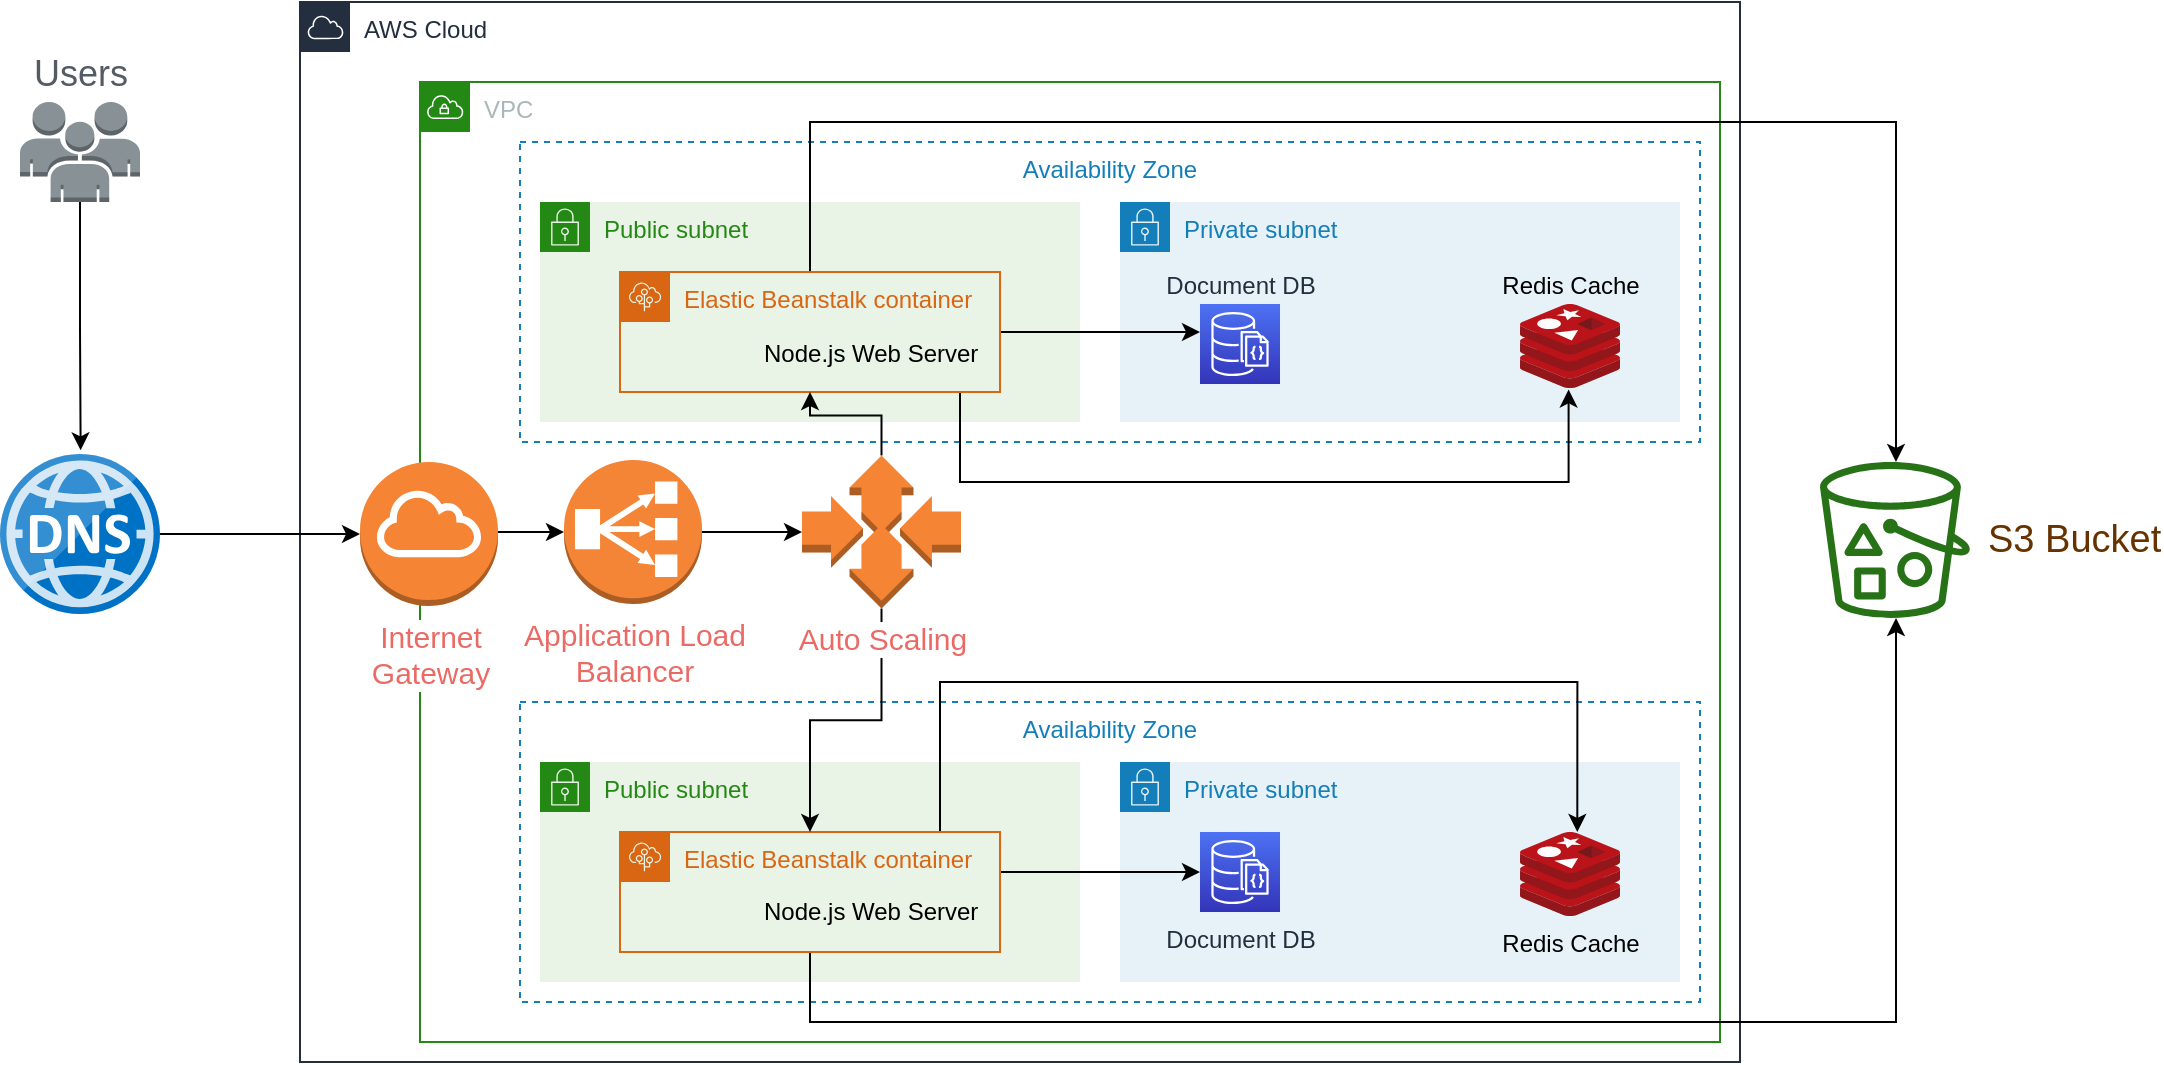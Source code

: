 <mxfile version="12.8.1" type="github"><diagram id="jFFqHwxJYrWh6VmHwNwy" name="Page-1"><mxGraphModel dx="1694" dy="1003" grid="1" gridSize="10" guides="1" tooltips="1" connect="1" arrows="1" fold="1" page="1" pageScale="1" pageWidth="850" pageHeight="1100" math="0" shadow="0"><root><mxCell id="0"/><mxCell id="1" parent="0"/><mxCell id="gtoZaUF00fGSldkMWlWM-1" value="AWS Cloud" style="points=[[0,0],[0.25,0],[0.5,0],[0.75,0],[1,0],[1,0.25],[1,0.5],[1,0.75],[1,1],[0.75,1],[0.5,1],[0.25,1],[0,1],[0,0.75],[0,0.5],[0,0.25]];outlineConnect=0;gradientColor=none;html=1;whiteSpace=wrap;fontSize=12;fontStyle=0;shape=mxgraph.aws4.group;grIcon=mxgraph.aws4.group_aws_cloud;strokeColor=#232F3E;fillColor=none;verticalAlign=top;align=left;spacingLeft=30;fontColor=#232F3E;dashed=0;" vertex="1" parent="1"><mxGeometry x="210" y="160" width="720" height="530" as="geometry"/></mxCell><mxCell id="gtoZaUF00fGSldkMWlWM-4" value="VPC" style="points=[[0,0],[0.25,0],[0.5,0],[0.75,0],[1,0],[1,0.25],[1,0.5],[1,0.75],[1,1],[0.75,1],[0.5,1],[0.25,1],[0,1],[0,0.75],[0,0.5],[0,0.25]];outlineConnect=0;gradientColor=none;html=1;whiteSpace=wrap;fontSize=12;fontStyle=0;shape=mxgraph.aws4.group;grIcon=mxgraph.aws4.group_vpc;strokeColor=#248814;fillColor=none;verticalAlign=top;align=left;spacingLeft=30;fontColor=#AAB7B8;dashed=0;" vertex="1" parent="1"><mxGeometry x="270" y="200" width="650" height="480" as="geometry"/></mxCell><mxCell id="gtoZaUF00fGSldkMWlWM-2" value="Availability Zone" style="fillColor=none;strokeColor=#147EBA;dashed=1;verticalAlign=top;fontStyle=0;fontColor=#147EBA;" vertex="1" parent="1"><mxGeometry x="320" y="230" width="590" height="150" as="geometry"/></mxCell><mxCell id="gtoZaUF00fGSldkMWlWM-3" value="Availability Zone" style="fillColor=none;strokeColor=#147EBA;dashed=1;verticalAlign=top;fontStyle=0;fontColor=#147EBA;" vertex="1" parent="1"><mxGeometry x="320" y="510" width="590" height="150" as="geometry"/></mxCell><mxCell id="gtoZaUF00fGSldkMWlWM-5" value="Public subnet" style="points=[[0,0],[0.25,0],[0.5,0],[0.75,0],[1,0],[1,0.25],[1,0.5],[1,0.75],[1,1],[0.75,1],[0.5,1],[0.25,1],[0,1],[0,0.75],[0,0.5],[0,0.25]];outlineConnect=0;gradientColor=none;html=1;whiteSpace=wrap;fontSize=12;fontStyle=0;shape=mxgraph.aws4.group;grIcon=mxgraph.aws4.group_security_group;grStroke=0;strokeColor=#248814;fillColor=#E9F3E6;verticalAlign=top;align=left;spacingLeft=30;fontColor=#248814;dashed=0;" vertex="1" parent="1"><mxGeometry x="330" y="260" width="270" height="110" as="geometry"/></mxCell><mxCell id="gtoZaUF00fGSldkMWlWM-6" value="Public subnet" style="points=[[0,0],[0.25,0],[0.5,0],[0.75,0],[1,0],[1,0.25],[1,0.5],[1,0.75],[1,1],[0.75,1],[0.5,1],[0.25,1],[0,1],[0,0.75],[0,0.5],[0,0.25]];outlineConnect=0;gradientColor=none;html=1;whiteSpace=wrap;fontSize=12;fontStyle=0;shape=mxgraph.aws4.group;grIcon=mxgraph.aws4.group_security_group;grStroke=0;strokeColor=#248814;fillColor=#E9F3E6;verticalAlign=top;align=left;spacingLeft=30;fontColor=#248814;dashed=0;" vertex="1" parent="1"><mxGeometry x="330" y="540" width="270" height="110" as="geometry"/></mxCell><mxCell id="gtoZaUF00fGSldkMWlWM-7" value="Private subnet" style="points=[[0,0],[0.25,0],[0.5,0],[0.75,0],[1,0],[1,0.25],[1,0.5],[1,0.75],[1,1],[0.75,1],[0.5,1],[0.25,1],[0,1],[0,0.75],[0,0.5],[0,0.25]];outlineConnect=0;gradientColor=none;html=1;whiteSpace=wrap;fontSize=12;fontStyle=0;shape=mxgraph.aws4.group;grIcon=mxgraph.aws4.group_security_group;grStroke=0;strokeColor=#147EBA;fillColor=#E6F2F8;verticalAlign=top;align=left;spacingLeft=30;fontColor=#147EBA;dashed=0;" vertex="1" parent="1"><mxGeometry x="620" y="260" width="280" height="110" as="geometry"/></mxCell><mxCell id="gtoZaUF00fGSldkMWlWM-8" value="Private subnet" style="points=[[0,0],[0.25,0],[0.5,0],[0.75,0],[1,0],[1,0.25],[1,0.5],[1,0.75],[1,1],[0.75,1],[0.5,1],[0.25,1],[0,1],[0,0.75],[0,0.5],[0,0.25]];outlineConnect=0;gradientColor=none;html=1;whiteSpace=wrap;fontSize=12;fontStyle=0;shape=mxgraph.aws4.group;grIcon=mxgraph.aws4.group_security_group;grStroke=0;strokeColor=#147EBA;fillColor=#E6F2F8;verticalAlign=top;align=left;spacingLeft=30;fontColor=#147EBA;dashed=0;" vertex="1" parent="1"><mxGeometry x="620" y="540" width="280" height="110" as="geometry"/></mxCell><mxCell id="gtoZaUF00fGSldkMWlWM-39" style="edgeStyle=orthogonalEdgeStyle;rounded=0;orthogonalLoop=1;jettySize=auto;html=1;entryX=0.504;entryY=-0.023;entryDx=0;entryDy=0;entryPerimeter=0;fontSize=15;fontColor=#EA6B66;" edge="1" parent="1" source="gtoZaUF00fGSldkMWlWM-9" target="gtoZaUF00fGSldkMWlWM-35"><mxGeometry relative="1" as="geometry"/></mxCell><mxCell id="gtoZaUF00fGSldkMWlWM-9" value="Users" style="outlineConnect=0;dashed=0;verticalLabelPosition=top;verticalAlign=bottom;align=center;html=1;shape=mxgraph.aws3.users;fillColor=#879196;gradientColor=none;fontFamily=Helvetica;fontSize=18;fontColor=#545B64;labelPosition=center;" vertex="1" parent="1"><mxGeometry x="70" y="210" width="60" height="50" as="geometry"/></mxCell><mxCell id="gtoZaUF00fGSldkMWlWM-10" value="&lt;font style=&quot;font-size: 19px;&quot; color=&quot;#663300&quot;&gt;S3 Bucket&lt;/font&gt;" style="outlineConnect=0;fontColor=#232F3E;gradientColor=none;fillColor=#277116;strokeColor=none;dashed=0;verticalLabelPosition=middle;verticalAlign=middle;align=left;html=1;fontSize=19;fontStyle=0;aspect=fixed;pointerEvents=1;shape=mxgraph.aws4.bucket_with_objects;labelPosition=right;spacingLeft=7;" vertex="1" parent="1"><mxGeometry x="970" y="390" width="75" height="78" as="geometry"/></mxCell><mxCell id="gtoZaUF00fGSldkMWlWM-15" value="Document DB" style="outlineConnect=0;fontColor=#232F3E;gradientColor=#4D72F3;gradientDirection=north;fillColor=#3334B9;strokeColor=#ffffff;dashed=0;verticalLabelPosition=top;verticalAlign=bottom;align=center;html=1;fontSize=12;fontStyle=0;aspect=fixed;shape=mxgraph.aws4.resourceIcon;resIcon=mxgraph.aws4.documentdb_with_mongodb_compatibility;labelPosition=center;" vertex="1" parent="1"><mxGeometry x="660" y="311" width="40" height="40" as="geometry"/></mxCell><mxCell id="gtoZaUF00fGSldkMWlWM-17" value="Document DB" style="outlineConnect=0;fontColor=#232F3E;gradientColor=#4D72F3;gradientDirection=north;fillColor=#3334B9;strokeColor=#ffffff;dashed=0;verticalLabelPosition=bottom;verticalAlign=top;align=center;html=1;fontSize=12;fontStyle=0;aspect=fixed;shape=mxgraph.aws4.resourceIcon;resIcon=mxgraph.aws4.documentdb_with_mongodb_compatibility;" vertex="1" parent="1"><mxGeometry x="660" y="575" width="40" height="40" as="geometry"/></mxCell><mxCell id="gtoZaUF00fGSldkMWlWM-41" style="edgeStyle=orthogonalEdgeStyle;rounded=0;orthogonalLoop=1;jettySize=auto;html=1;exitX=0.5;exitY=0;exitDx=0;exitDy=0;fontSize=15;fontColor=#EA6B66;" edge="1" parent="1" source="gtoZaUF00fGSldkMWlWM-18" target="gtoZaUF00fGSldkMWlWM-10"><mxGeometry relative="1" as="geometry"><Array as="points"><mxPoint x="465" y="220"/><mxPoint x="1008" y="220"/></Array></mxGeometry></mxCell><mxCell id="gtoZaUF00fGSldkMWlWM-46" style="edgeStyle=orthogonalEdgeStyle;rounded=0;orthogonalLoop=1;jettySize=auto;html=1;exitX=1;exitY=0.5;exitDx=0;exitDy=0;fontSize=15;fontColor=#EA6B66;" edge="1" parent="1" source="gtoZaUF00fGSldkMWlWM-18" target="gtoZaUF00fGSldkMWlWM-15"><mxGeometry relative="1" as="geometry"><Array as="points"><mxPoint x="620" y="325"/><mxPoint x="620" y="325"/></Array></mxGeometry></mxCell><mxCell id="gtoZaUF00fGSldkMWlWM-49" style="edgeStyle=orthogonalEdgeStyle;rounded=0;orthogonalLoop=1;jettySize=auto;html=1;exitX=0.75;exitY=1;exitDx=0;exitDy=0;entryX=0.486;entryY=1.017;entryDx=0;entryDy=0;entryPerimeter=0;fontSize=15;fontColor=#EA6B66;" edge="1" parent="1" source="gtoZaUF00fGSldkMWlWM-18" target="gtoZaUF00fGSldkMWlWM-44"><mxGeometry relative="1" as="geometry"><Array as="points"><mxPoint x="540" y="355"/><mxPoint x="540" y="400"/><mxPoint x="844" y="400"/></Array></mxGeometry></mxCell><mxCell id="gtoZaUF00fGSldkMWlWM-18" value="Elastic Beanstalk container" style="points=[[0,0],[0.25,0],[0.5,0],[0.75,0],[1,0],[1,0.25],[1,0.5],[1,0.75],[1,1],[0.75,1],[0.5,1],[0.25,1],[0,1],[0,0.75],[0,0.5],[0,0.25]];outlineConnect=0;gradientColor=none;html=1;whiteSpace=wrap;fontSize=12;fontStyle=0;shape=mxgraph.aws4.group;grIcon=mxgraph.aws4.group_elastic_beanstalk;strokeColor=#D86613;fillColor=none;verticalAlign=top;align=left;spacingLeft=30;fontColor=#D86613;dashed=0;" vertex="1" parent="1"><mxGeometry x="370" y="295" width="190" height="60" as="geometry"/></mxCell><mxCell id="gtoZaUF00fGSldkMWlWM-42" style="edgeStyle=orthogonalEdgeStyle;rounded=0;orthogonalLoop=1;jettySize=auto;html=1;fontSize=15;fontColor=#EA6B66;" edge="1" parent="1" source="gtoZaUF00fGSldkMWlWM-19" target="gtoZaUF00fGSldkMWlWM-10"><mxGeometry relative="1" as="geometry"><Array as="points"><mxPoint x="465" y="670"/><mxPoint x="1008" y="670"/></Array></mxGeometry></mxCell><mxCell id="gtoZaUF00fGSldkMWlWM-47" style="edgeStyle=orthogonalEdgeStyle;rounded=0;orthogonalLoop=1;jettySize=auto;html=1;exitX=1;exitY=0.5;exitDx=0;exitDy=0;fontSize=15;fontColor=#EA6B66;" edge="1" parent="1" source="gtoZaUF00fGSldkMWlWM-19" target="gtoZaUF00fGSldkMWlWM-17"><mxGeometry relative="1" as="geometry"><Array as="points"><mxPoint x="560" y="595"/></Array></mxGeometry></mxCell><mxCell id="gtoZaUF00fGSldkMWlWM-48" style="edgeStyle=orthogonalEdgeStyle;rounded=0;orthogonalLoop=1;jettySize=auto;html=1;exitX=0.75;exitY=0;exitDx=0;exitDy=0;entryX=0.573;entryY=0;entryDx=0;entryDy=0;entryPerimeter=0;fontSize=15;fontColor=#EA6B66;" edge="1" parent="1" source="gtoZaUF00fGSldkMWlWM-19" target="gtoZaUF00fGSldkMWlWM-45"><mxGeometry relative="1" as="geometry"><Array as="points"><mxPoint x="530" y="575"/><mxPoint x="530" y="500"/><mxPoint x="849" y="500"/></Array></mxGeometry></mxCell><mxCell id="gtoZaUF00fGSldkMWlWM-19" value="Elastic Beanstalk container" style="points=[[0,0],[0.25,0],[0.5,0],[0.75,0],[1,0],[1,0.25],[1,0.5],[1,0.75],[1,1],[0.75,1],[0.5,1],[0.25,1],[0,1],[0,0.75],[0,0.5],[0,0.25]];outlineConnect=0;gradientColor=none;html=1;whiteSpace=wrap;fontSize=12;fontStyle=0;shape=mxgraph.aws4.group;grIcon=mxgraph.aws4.group_elastic_beanstalk;strokeColor=#D86613;fillColor=none;verticalAlign=top;align=left;spacingLeft=30;fontColor=#D86613;dashed=0;" vertex="1" parent="1"><mxGeometry x="370" y="575" width="190" height="60" as="geometry"/></mxCell><mxCell id="gtoZaUF00fGSldkMWlWM-20" value="Node.js Web Server" style="shape=image;html=1;verticalAlign=middle;verticalLabelPosition=middle;labelBackgroundColor=none;imageAspect=0;aspect=fixed;image=https://cdn2.iconfinder.com/data/icons/nodejs-1/128/nodejs-128.png;labelPosition=right;align=left;" vertex="1" parent="1"><mxGeometry x="390" y="311" width="50" height="50" as="geometry"/></mxCell><mxCell id="gtoZaUF00fGSldkMWlWM-21" value="Node.js Web Server" style="shape=image;html=1;verticalAlign=middle;verticalLabelPosition=middle;labelBackgroundColor=none;imageAspect=0;aspect=fixed;image=https://cdn2.iconfinder.com/data/icons/nodejs-1/128/nodejs-128.png;labelPosition=right;align=left;" vertex="1" parent="1"><mxGeometry x="390" y="590" width="50" height="50" as="geometry"/></mxCell><mxCell id="gtoZaUF00fGSldkMWlWM-28" value="" style="edgeStyle=orthogonalEdgeStyle;rounded=0;orthogonalLoop=1;jettySize=auto;html=1;fontSize=15;fontColor=#EA6B66;" edge="1" parent="1" source="gtoZaUF00fGSldkMWlWM-26" target="gtoZaUF00fGSldkMWlWM-27"><mxGeometry relative="1" as="geometry"/></mxCell><mxCell id="gtoZaUF00fGSldkMWlWM-26" value="Application Load&lt;br&gt;Balancer" style="outlineConnect=0;dashed=0;verticalLabelPosition=bottom;verticalAlign=top;align=center;html=1;shape=mxgraph.aws3.classic_load_balancer;fillColor=#F58536;gradientColor=none;labelBackgroundColor=#FFFFFF;fontSize=15;fontColor=#EA6B66;" vertex="1" parent="1"><mxGeometry x="342" y="389" width="69" height="72" as="geometry"/></mxCell><mxCell id="gtoZaUF00fGSldkMWlWM-30" value="" style="edgeStyle=orthogonalEdgeStyle;rounded=0;orthogonalLoop=1;jettySize=auto;html=1;fontSize=15;fontColor=#EA6B66;" edge="1" parent="1" source="gtoZaUF00fGSldkMWlWM-27" target="gtoZaUF00fGSldkMWlWM-18"><mxGeometry relative="1" as="geometry"/></mxCell><mxCell id="gtoZaUF00fGSldkMWlWM-31" value="" style="edgeStyle=orthogonalEdgeStyle;rounded=0;orthogonalLoop=1;jettySize=auto;html=1;fontSize=15;fontColor=#EA6B66;entryX=0.5;entryY=0;entryDx=0;entryDy=0;" edge="1" parent="1" source="gtoZaUF00fGSldkMWlWM-27" target="gtoZaUF00fGSldkMWlWM-19"><mxGeometry relative="1" as="geometry"/></mxCell><mxCell id="gtoZaUF00fGSldkMWlWM-27" value="Auto Scaling" style="outlineConnect=0;dashed=0;verticalLabelPosition=bottom;verticalAlign=top;align=center;html=1;shape=mxgraph.aws3.auto_scaling;fillColor=#F58534;gradientColor=none;labelBackgroundColor=#FFFFFF;fontSize=15;fontColor=#EA6B66;" vertex="1" parent="1"><mxGeometry x="461" y="386.75" width="79.5" height="76.5" as="geometry"/></mxCell><mxCell id="gtoZaUF00fGSldkMWlWM-34" value="" style="edgeStyle=orthogonalEdgeStyle;rounded=0;orthogonalLoop=1;jettySize=auto;html=1;fontSize=15;fontColor=#EA6B66;" edge="1" parent="1" source="gtoZaUF00fGSldkMWlWM-29" target="gtoZaUF00fGSldkMWlWM-26"><mxGeometry relative="1" as="geometry"><Array as="points"><mxPoint x="320" y="425"/><mxPoint x="320" y="425"/></Array></mxGeometry></mxCell><mxCell id="gtoZaUF00fGSldkMWlWM-29" value="Internet&lt;br&gt;Gateway" style="outlineConnect=0;dashed=0;verticalLabelPosition=bottom;verticalAlign=top;align=center;html=1;shape=mxgraph.aws3.internet_gateway;fillColor=#F58534;gradientColor=none;labelBackgroundColor=#FFFFFF;fontSize=15;fontColor=#EA6B66;" vertex="1" parent="1"><mxGeometry x="240" y="390" width="69" height="72" as="geometry"/></mxCell><mxCell id="gtoZaUF00fGSldkMWlWM-40" style="edgeStyle=orthogonalEdgeStyle;rounded=0;orthogonalLoop=1;jettySize=auto;html=1;entryX=0;entryY=0.5;entryDx=0;entryDy=0;entryPerimeter=0;fontSize=15;fontColor=#EA6B66;" edge="1" parent="1" source="gtoZaUF00fGSldkMWlWM-35" target="gtoZaUF00fGSldkMWlWM-29"><mxGeometry relative="1" as="geometry"/></mxCell><mxCell id="gtoZaUF00fGSldkMWlWM-35" value="" style="aspect=fixed;html=1;points=[];align=center;image;fontSize=12;image=img/lib/mscae/DNS.svg;labelBackgroundColor=#FFFFFF;" vertex="1" parent="1"><mxGeometry x="60" y="386" width="80" height="80" as="geometry"/></mxCell><mxCell id="gtoZaUF00fGSldkMWlWM-44" value="Redis Cache" style="aspect=fixed;html=1;points=[];align=center;image;fontSize=12;image=img/lib/mscae/Cache_Redis_Product.svg;labelBackgroundColor=none;labelPosition=center;verticalLabelPosition=top;verticalAlign=bottom;" vertex="1" parent="1"><mxGeometry x="820" y="311" width="50" height="42" as="geometry"/></mxCell><mxCell id="gtoZaUF00fGSldkMWlWM-45" value="Redis Cache&lt;br&gt;" style="aspect=fixed;html=1;points=[];align=center;image;fontSize=12;image=img/lib/mscae/Cache_Redis_Product.svg;labelBackgroundColor=none;" vertex="1" parent="1"><mxGeometry x="820" y="575" width="50" height="42" as="geometry"/></mxCell></root></mxGraphModel></diagram></mxfile>